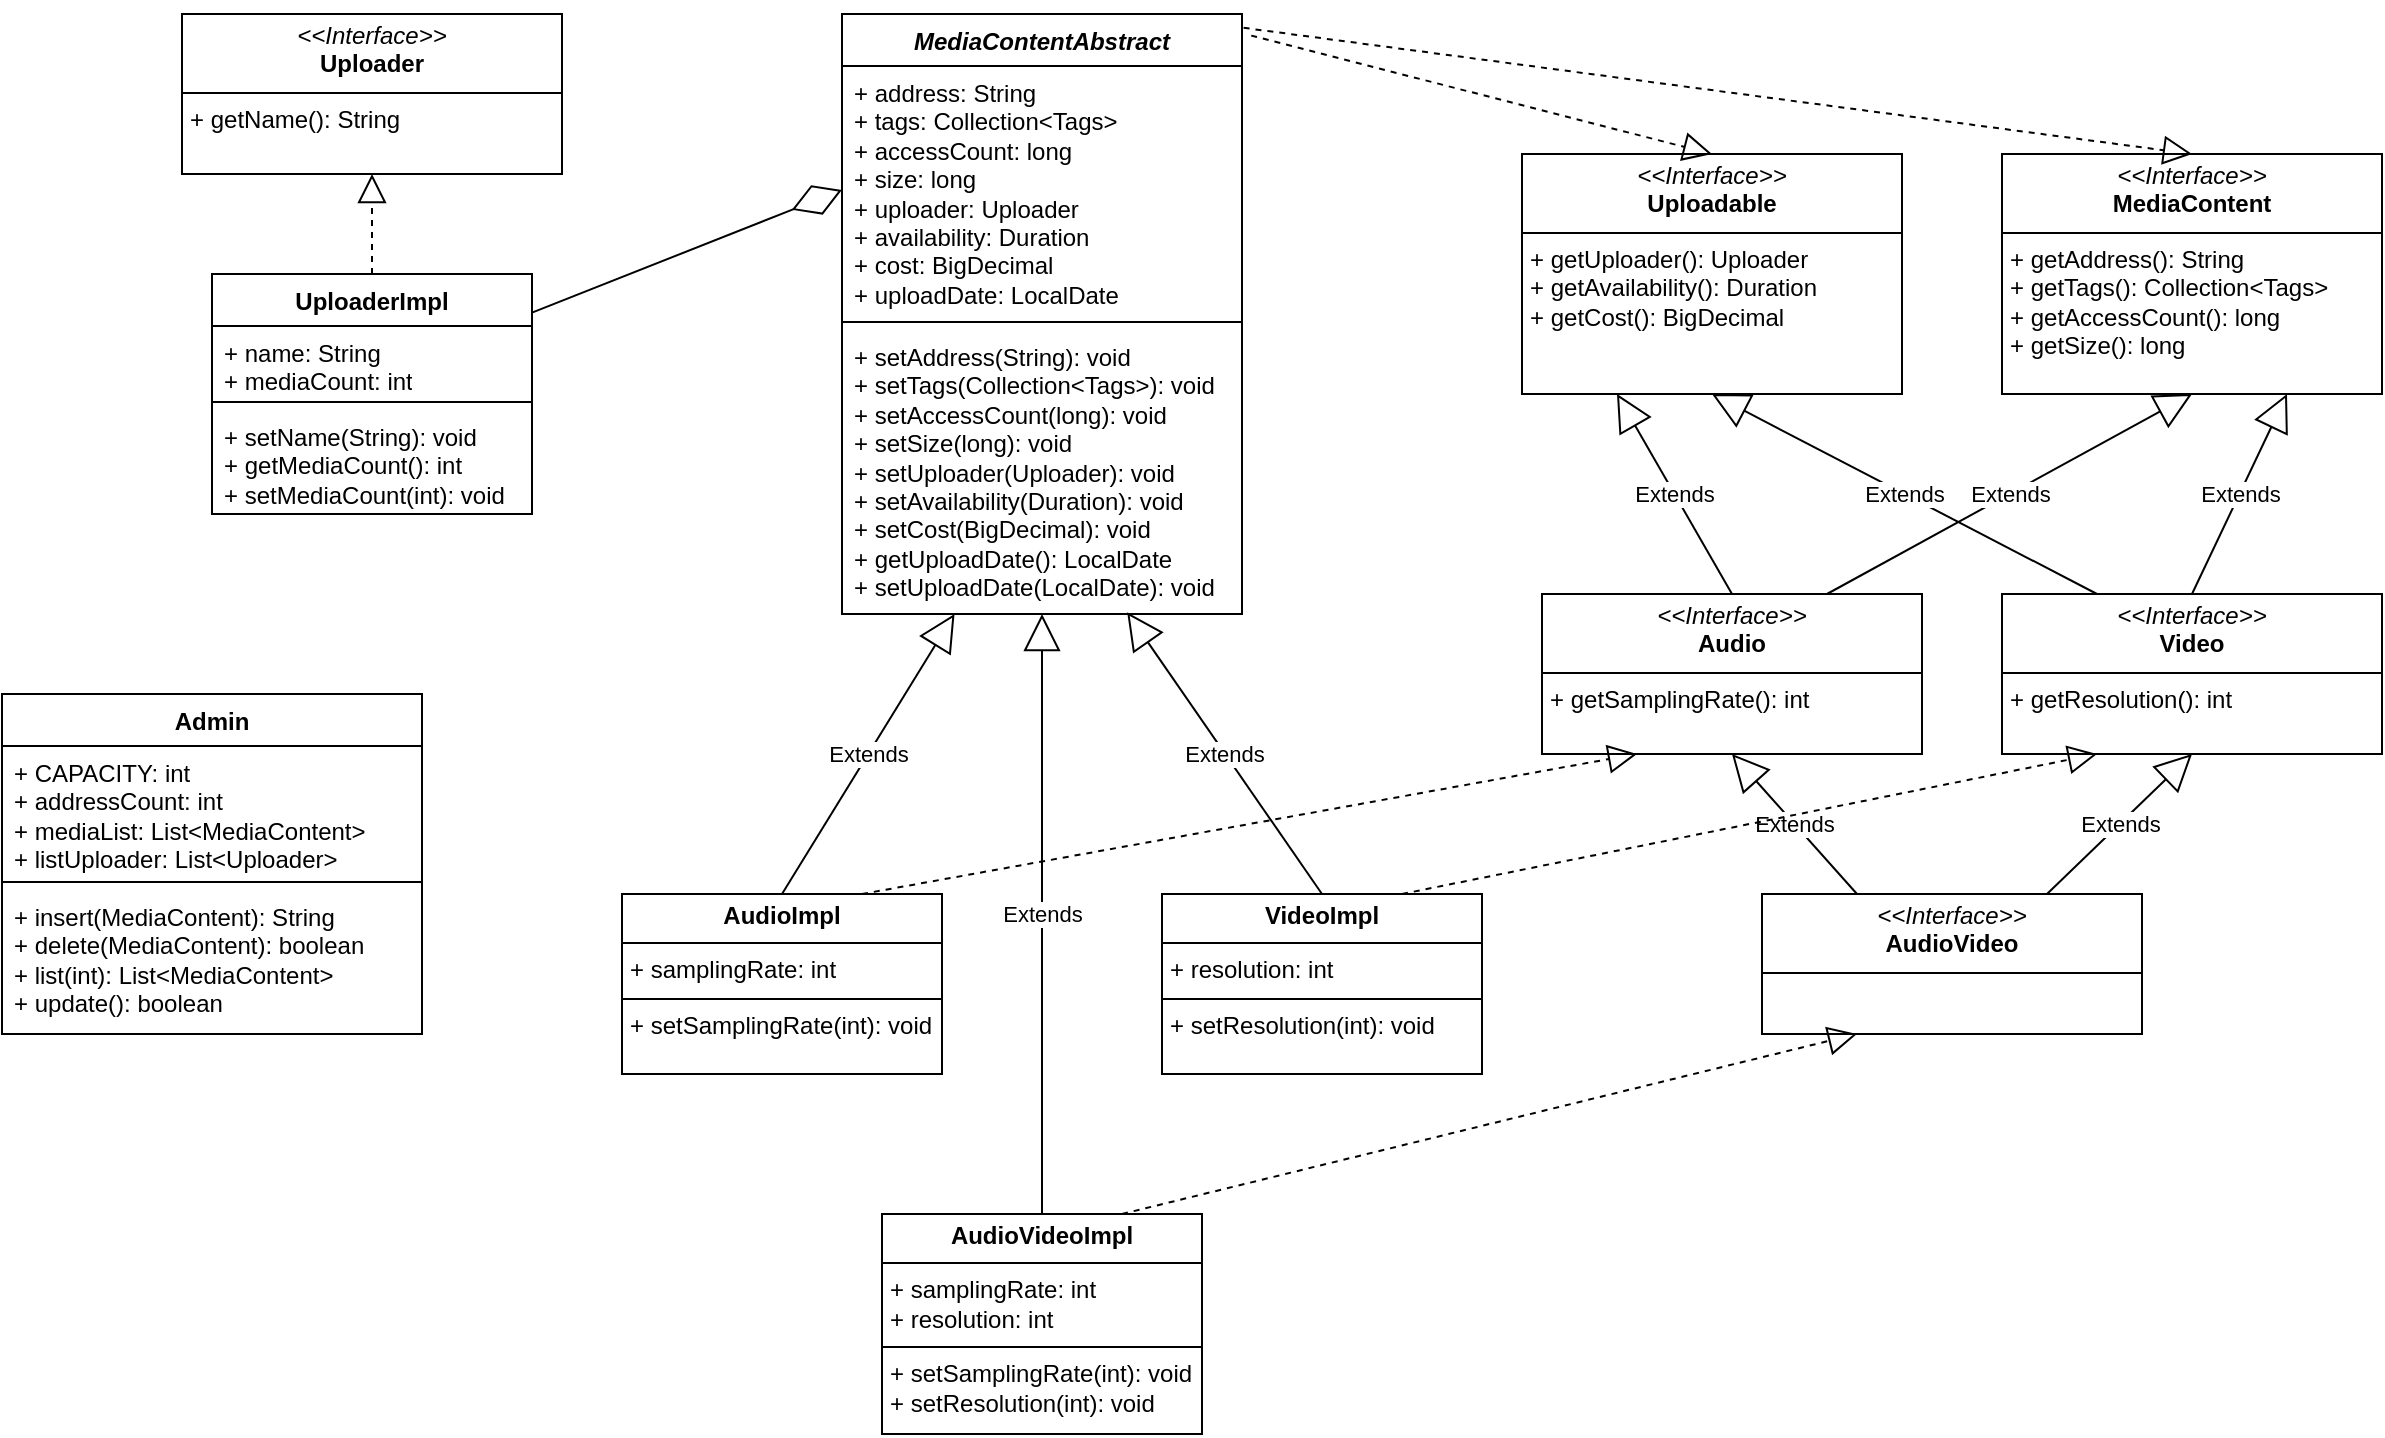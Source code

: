 <mxfile version="24.2.3" type="github">
  <diagram name="Page-1" id="6133507b-19e7-1e82-6fc7-422aa6c4b21f">
    <mxGraphModel dx="1073" dy="752" grid="1" gridSize="10" guides="1" tooltips="1" connect="1" arrows="1" fold="1" page="1" pageScale="1" pageWidth="1100" pageHeight="850" background="none" math="0" shadow="0">
      <root>
        <mxCell id="0" />
        <mxCell id="1" parent="0" />
        <mxCell id="_g1rf_pFKd1Ed4MJNkNQ-1" value="&lt;p style=&quot;margin:0px;margin-top:4px;text-align:center;&quot;&gt;&lt;i&gt;&amp;lt;&amp;lt;Interface&amp;gt;&amp;gt;&lt;/i&gt;&lt;br&gt;&lt;b&gt;MediaContent&lt;/b&gt;&lt;/p&gt;&lt;hr size=&quot;1&quot; style=&quot;border-style:solid;&quot;&gt;&lt;p style=&quot;margin:0px;margin-left:4px;&quot;&gt;&lt;/p&gt;&lt;p style=&quot;margin:0px;margin-left:4px;&quot;&gt;+ getAddress(): String&lt;br&gt;+ getTags(): Collection&amp;lt;Tags&amp;gt;&lt;/p&gt;&lt;p style=&quot;margin:0px;margin-left:4px;&quot;&gt;+ getAccessCount(): long&lt;/p&gt;&lt;p style=&quot;margin:0px;margin-left:4px;&quot;&gt;+ getSize(): long&lt;/p&gt;" style="verticalAlign=top;align=left;overflow=fill;html=1;whiteSpace=wrap;" parent="1" vertex="1">
          <mxGeometry x="1840" y="100" width="190" height="120" as="geometry" />
        </mxCell>
        <mxCell id="_g1rf_pFKd1Ed4MJNkNQ-2" value="&lt;p style=&quot;margin:0px;margin-top:4px;text-align:center;&quot;&gt;&lt;i&gt;&amp;lt;&amp;lt;Interface&amp;gt;&amp;gt;&lt;/i&gt;&lt;br&gt;&lt;b&gt;Audio&lt;/b&gt;&lt;/p&gt;&lt;hr size=&quot;1&quot; style=&quot;border-style:solid;&quot;&gt;&lt;p style=&quot;margin:0px;margin-left:4px;&quot;&gt;+ getSamplingRate(): int&lt;br&gt;&lt;/p&gt;" style="verticalAlign=top;align=left;overflow=fill;html=1;whiteSpace=wrap;" parent="1" vertex="1">
          <mxGeometry x="1610" y="320" width="190" height="80" as="geometry" />
        </mxCell>
        <mxCell id="_g1rf_pFKd1Ed4MJNkNQ-3" value="&lt;p style=&quot;margin:0px;margin-top:4px;text-align:center;&quot;&gt;&lt;i&gt;&amp;lt;&amp;lt;Interface&amp;gt;&amp;gt;&lt;/i&gt;&lt;br&gt;&lt;b&gt;Video&lt;/b&gt;&lt;/p&gt;&lt;hr size=&quot;1&quot; style=&quot;border-style:solid;&quot;&gt;&lt;p style=&quot;margin:0px;margin-left:4px;&quot;&gt;+ getResolution(): int&lt;br&gt;&lt;/p&gt;" style="verticalAlign=top;align=left;overflow=fill;html=1;whiteSpace=wrap;" parent="1" vertex="1">
          <mxGeometry x="1840" y="320" width="190" height="80" as="geometry" />
        </mxCell>
        <mxCell id="_g1rf_pFKd1Ed4MJNkNQ-4" value="&lt;p style=&quot;margin:0px;margin-top:4px;text-align:center;&quot;&gt;&lt;i&gt;&amp;lt;&amp;lt;Interface&amp;gt;&amp;gt;&lt;/i&gt;&lt;br&gt;&lt;b&gt;AudioVideo&lt;/b&gt;&lt;/p&gt;&lt;hr size=&quot;1&quot; style=&quot;border-style:solid;&quot;&gt;&lt;p style=&quot;margin:0px;margin-left:4px;&quot;&gt;&lt;br&gt;&lt;/p&gt;" style="verticalAlign=top;align=left;overflow=fill;html=1;whiteSpace=wrap;" parent="1" vertex="1">
          <mxGeometry x="1720" y="470" width="190" height="70" as="geometry" />
        </mxCell>
        <mxCell id="_g1rf_pFKd1Ed4MJNkNQ-5" value="&lt;p style=&quot;margin:0px;margin-top:4px;text-align:center;&quot;&gt;&lt;i&gt;&amp;lt;&amp;lt;Interface&amp;gt;&amp;gt;&lt;/i&gt;&lt;br&gt;&lt;b&gt;Uploadable&lt;/b&gt;&lt;/p&gt;&lt;hr size=&quot;1&quot; style=&quot;border-style:solid;&quot;&gt;&lt;p style=&quot;margin:0px;margin-left:4px;&quot;&gt;&lt;/p&gt;&lt;p style=&quot;margin:0px;margin-left:4px;&quot;&gt;+ getUploader(): Uploader&lt;br&gt;+ getAvailability(): Duration&lt;/p&gt;&lt;p style=&quot;margin:0px;margin-left:4px;&quot;&gt;+ getCost(): BigDecimal&lt;/p&gt;" style="verticalAlign=top;align=left;overflow=fill;html=1;whiteSpace=wrap;" parent="1" vertex="1">
          <mxGeometry x="1600" y="100" width="190" height="120" as="geometry" />
        </mxCell>
        <mxCell id="_g1rf_pFKd1Ed4MJNkNQ-6" value="Extends" style="endArrow=block;endSize=16;endFill=0;html=1;rounded=0;entryX=0.25;entryY=1;entryDx=0;entryDy=0;exitX=0.5;exitY=0;exitDx=0;exitDy=0;" parent="1" source="_g1rf_pFKd1Ed4MJNkNQ-2" target="_g1rf_pFKd1Ed4MJNkNQ-5" edge="1">
          <mxGeometry width="160" relative="1" as="geometry">
            <mxPoint x="1610" y="460" as="sourcePoint" />
            <mxPoint x="1720" y="360" as="targetPoint" />
          </mxGeometry>
        </mxCell>
        <mxCell id="_g1rf_pFKd1Ed4MJNkNQ-8" value="Extends" style="endArrow=block;endSize=16;endFill=0;html=1;rounded=0;entryX=0.5;entryY=1;entryDx=0;entryDy=0;exitX=0.25;exitY=0;exitDx=0;exitDy=0;" parent="1" source="_g1rf_pFKd1Ed4MJNkNQ-3" target="_g1rf_pFKd1Ed4MJNkNQ-5" edge="1">
          <mxGeometry width="160" relative="1" as="geometry">
            <mxPoint x="1560" y="360" as="sourcePoint" />
            <mxPoint x="1720" y="360" as="targetPoint" />
          </mxGeometry>
        </mxCell>
        <mxCell id="_g1rf_pFKd1Ed4MJNkNQ-9" value="Extends" style="endArrow=block;endSize=16;endFill=0;html=1;rounded=0;entryX=0.5;entryY=1;entryDx=0;entryDy=0;exitX=0.75;exitY=0;exitDx=0;exitDy=0;" parent="1" source="_g1rf_pFKd1Ed4MJNkNQ-2" target="_g1rf_pFKd1Ed4MJNkNQ-1" edge="1">
          <mxGeometry width="160" relative="1" as="geometry">
            <mxPoint x="1560" y="360" as="sourcePoint" />
            <mxPoint x="1720" y="360" as="targetPoint" />
          </mxGeometry>
        </mxCell>
        <mxCell id="_g1rf_pFKd1Ed4MJNkNQ-10" value="Extends" style="endArrow=block;endSize=16;endFill=0;html=1;rounded=0;entryX=0.75;entryY=1;entryDx=0;entryDy=0;exitX=0.5;exitY=0;exitDx=0;exitDy=0;" parent="1" source="_g1rf_pFKd1Ed4MJNkNQ-3" target="_g1rf_pFKd1Ed4MJNkNQ-1" edge="1">
          <mxGeometry width="160" relative="1" as="geometry">
            <mxPoint x="1560" y="360" as="sourcePoint" />
            <mxPoint x="1720" y="360" as="targetPoint" />
          </mxGeometry>
        </mxCell>
        <mxCell id="_g1rf_pFKd1Ed4MJNkNQ-11" value="Extends" style="endArrow=block;endSize=16;endFill=0;html=1;rounded=0;entryX=0.5;entryY=1;entryDx=0;entryDy=0;exitX=0.25;exitY=0;exitDx=0;exitDy=0;" parent="1" source="_g1rf_pFKd1Ed4MJNkNQ-4" target="_g1rf_pFKd1Ed4MJNkNQ-2" edge="1">
          <mxGeometry width="160" relative="1" as="geometry">
            <mxPoint x="1560" y="360" as="sourcePoint" />
            <mxPoint x="1720" y="360" as="targetPoint" />
          </mxGeometry>
        </mxCell>
        <mxCell id="_g1rf_pFKd1Ed4MJNkNQ-12" value="Extends" style="endArrow=block;endSize=16;endFill=0;html=1;rounded=0;entryX=0.5;entryY=1;entryDx=0;entryDy=0;exitX=0.75;exitY=0;exitDx=0;exitDy=0;" parent="1" source="_g1rf_pFKd1Ed4MJNkNQ-4" target="_g1rf_pFKd1Ed4MJNkNQ-3" edge="1">
          <mxGeometry width="160" relative="1" as="geometry">
            <mxPoint x="1560" y="360" as="sourcePoint" />
            <mxPoint x="1720" y="360" as="targetPoint" />
          </mxGeometry>
        </mxCell>
        <mxCell id="_g1rf_pFKd1Ed4MJNkNQ-13" value="&lt;p style=&quot;margin:0px;margin-top:4px;text-align:center;&quot;&gt;&lt;i&gt;&amp;lt;&amp;lt;Interface&amp;gt;&amp;gt;&lt;/i&gt;&lt;br&gt;&lt;b&gt;Uploader&lt;/b&gt;&lt;/p&gt;&lt;hr size=&quot;1&quot; style=&quot;border-style:solid;&quot;&gt;&lt;p style=&quot;margin:0px;margin-left:4px;&quot;&gt;+ getName(): String&lt;br&gt;&lt;/p&gt;" style="verticalAlign=top;align=left;overflow=fill;html=1;whiteSpace=wrap;" parent="1" vertex="1">
          <mxGeometry x="930" y="30" width="190" height="80" as="geometry" />
        </mxCell>
        <mxCell id="nknM8wxPxXXfrUaLq7Xt-1" value="Admin" style="swimlane;fontStyle=1;align=center;verticalAlign=top;childLayout=stackLayout;horizontal=1;startSize=26;horizontalStack=0;resizeParent=1;resizeParentMax=0;resizeLast=0;collapsible=1;marginBottom=0;whiteSpace=wrap;html=1;" vertex="1" parent="1">
          <mxGeometry x="840" y="370" width="210" height="170" as="geometry" />
        </mxCell>
        <mxCell id="nknM8wxPxXXfrUaLq7Xt-2" value="+ CAPACITY: int&lt;div&gt;+ addressCount: int&lt;/div&gt;&lt;div&gt;+ mediaList: List&amp;lt;MediaContent&amp;gt;&lt;/div&gt;&lt;div&gt;+ listUploader: List&amp;lt;Uploader&amp;gt;&lt;/div&gt;" style="text;strokeColor=none;fillColor=none;align=left;verticalAlign=top;spacingLeft=4;spacingRight=4;overflow=hidden;rotatable=0;points=[[0,0.5],[1,0.5]];portConstraint=eastwest;whiteSpace=wrap;html=1;" vertex="1" parent="nknM8wxPxXXfrUaLq7Xt-1">
          <mxGeometry y="26" width="210" height="64" as="geometry" />
        </mxCell>
        <mxCell id="nknM8wxPxXXfrUaLq7Xt-3" value="" style="line;strokeWidth=1;fillColor=none;align=left;verticalAlign=middle;spacingTop=-1;spacingLeft=3;spacingRight=3;rotatable=0;labelPosition=right;points=[];portConstraint=eastwest;strokeColor=inherit;" vertex="1" parent="nknM8wxPxXXfrUaLq7Xt-1">
          <mxGeometry y="90" width="210" height="8" as="geometry" />
        </mxCell>
        <mxCell id="nknM8wxPxXXfrUaLq7Xt-4" value="+ insert(MediaContent): String&lt;div&gt;+ delete(MediaContent): boolean&lt;/div&gt;&lt;div&gt;+ list(int): List&amp;lt;MediaContent&amp;gt;&lt;/div&gt;&lt;div&gt;+ update(): boolean&lt;/div&gt;" style="text;strokeColor=none;fillColor=none;align=left;verticalAlign=top;spacingLeft=4;spacingRight=4;overflow=hidden;rotatable=0;points=[[0,0.5],[1,0.5]];portConstraint=eastwest;whiteSpace=wrap;html=1;" vertex="1" parent="nknM8wxPxXXfrUaLq7Xt-1">
          <mxGeometry y="98" width="210" height="72" as="geometry" />
        </mxCell>
        <mxCell id="nknM8wxPxXXfrUaLq7Xt-6" value="&lt;i&gt;MediaContentAbstract&lt;/i&gt;" style="swimlane;fontStyle=1;align=center;verticalAlign=top;childLayout=stackLayout;horizontal=1;startSize=26;horizontalStack=0;resizeParent=1;resizeParentMax=0;resizeLast=0;collapsible=1;marginBottom=0;whiteSpace=wrap;html=1;" vertex="1" parent="1">
          <mxGeometry x="1260" y="30" width="200" height="300" as="geometry" />
        </mxCell>
        <mxCell id="nknM8wxPxXXfrUaLq7Xt-7" value="+ address: String&lt;div&gt;+ tags: Collection&amp;lt;Tags&amp;gt;&lt;/div&gt;&lt;div&gt;+ accessCount: long&lt;/div&gt;&lt;div&gt;+ size: long&lt;/div&gt;&lt;div&gt;+ uploader: Uploader&lt;/div&gt;&lt;div&gt;+ availability: Duration&lt;/div&gt;&lt;div&gt;+ cost: BigDecimal&lt;/div&gt;&lt;div&gt;+ uploadDate: LocalDate&lt;/div&gt;" style="text;strokeColor=none;fillColor=none;align=left;verticalAlign=top;spacingLeft=4;spacingRight=4;overflow=hidden;rotatable=0;points=[[0,0.5],[1,0.5]];portConstraint=eastwest;whiteSpace=wrap;html=1;" vertex="1" parent="nknM8wxPxXXfrUaLq7Xt-6">
          <mxGeometry y="26" width="200" height="124" as="geometry" />
        </mxCell>
        <mxCell id="nknM8wxPxXXfrUaLq7Xt-8" value="" style="line;strokeWidth=1;fillColor=none;align=left;verticalAlign=middle;spacingTop=-1;spacingLeft=3;spacingRight=3;rotatable=0;labelPosition=right;points=[];portConstraint=eastwest;strokeColor=inherit;" vertex="1" parent="nknM8wxPxXXfrUaLq7Xt-6">
          <mxGeometry y="150" width="200" height="8" as="geometry" />
        </mxCell>
        <mxCell id="nknM8wxPxXXfrUaLq7Xt-9" value="+ setAddress(String): void&lt;div&gt;+ setTags(Collection&amp;lt;Tags&amp;gt;): void&lt;/div&gt;&lt;div&gt;+ setAccessCount(long): void&lt;/div&gt;&lt;div&gt;+ setSize(long): void&lt;/div&gt;&lt;div&gt;+ setUploader(Uploader): void&lt;/div&gt;&lt;div&gt;+ setAvailability(Duration): void&lt;/div&gt;&lt;div&gt;+ setCost(BigDecimal): void&lt;/div&gt;&lt;div&gt;+ getUploadDate(): LocalDate&lt;/div&gt;&lt;div&gt;+ setUploadDate(LocalDate): void&lt;/div&gt;" style="text;strokeColor=none;fillColor=none;align=left;verticalAlign=top;spacingLeft=4;spacingRight=4;overflow=hidden;rotatable=0;points=[[0,0.5],[1,0.5]];portConstraint=eastwest;whiteSpace=wrap;html=1;" vertex="1" parent="nknM8wxPxXXfrUaLq7Xt-6">
          <mxGeometry y="158" width="200" height="142" as="geometry" />
        </mxCell>
        <mxCell id="nknM8wxPxXXfrUaLq7Xt-10" value="" style="endArrow=block;dashed=1;endFill=0;endSize=12;html=1;rounded=0;entryX=0.5;entryY=0;entryDx=0;entryDy=0;exitX=1.023;exitY=0.036;exitDx=0;exitDy=0;exitPerimeter=0;" edge="1" parent="1" source="nknM8wxPxXXfrUaLq7Xt-6" target="_g1rf_pFKd1Ed4MJNkNQ-5">
          <mxGeometry width="160" relative="1" as="geometry">
            <mxPoint x="1470" y="-110" as="sourcePoint" />
            <mxPoint x="1540" y="120" as="targetPoint" />
          </mxGeometry>
        </mxCell>
        <mxCell id="nknM8wxPxXXfrUaLq7Xt-11" value="" style="endArrow=block;dashed=1;endFill=0;endSize=12;html=1;rounded=0;exitX=1.004;exitY=-0.154;exitDx=0;exitDy=0;exitPerimeter=0;entryX=0.5;entryY=0;entryDx=0;entryDy=0;" edge="1" parent="1" source="nknM8wxPxXXfrUaLq7Xt-7" target="_g1rf_pFKd1Ed4MJNkNQ-1">
          <mxGeometry width="160" relative="1" as="geometry">
            <mxPoint x="1380" y="120" as="sourcePoint" />
            <mxPoint x="1540" y="120" as="targetPoint" />
          </mxGeometry>
        </mxCell>
        <mxCell id="nknM8wxPxXXfrUaLq7Xt-12" value="&lt;p style=&quot;margin:0px;margin-top:4px;text-align:center;&quot;&gt;&lt;b&gt;AudioImpl&lt;/b&gt;&lt;/p&gt;&lt;hr size=&quot;1&quot; style=&quot;border-style:solid;&quot;&gt;&lt;p style=&quot;margin:0px;margin-left:4px;&quot;&gt;+ samplingRate: int&lt;/p&gt;&lt;hr size=&quot;1&quot; style=&quot;border-style:solid;&quot;&gt;&lt;p style=&quot;margin:0px;margin-left:4px;&quot;&gt;+ setSamplingRate(int): void&lt;/p&gt;" style="verticalAlign=top;align=left;overflow=fill;html=1;whiteSpace=wrap;" vertex="1" parent="1">
          <mxGeometry x="1150" y="470" width="160" height="90" as="geometry" />
        </mxCell>
        <mxCell id="nknM8wxPxXXfrUaLq7Xt-13" value="&lt;p style=&quot;margin:0px;margin-top:4px;text-align:center;&quot;&gt;&lt;b&gt;VideoImpl&lt;/b&gt;&lt;/p&gt;&lt;hr size=&quot;1&quot; style=&quot;border-style:solid;&quot;&gt;&lt;p style=&quot;margin:0px;margin-left:4px;&quot;&gt;+ resolution: int&lt;/p&gt;&lt;hr size=&quot;1&quot; style=&quot;border-style:solid;&quot;&gt;&lt;p style=&quot;margin:0px;margin-left:4px;&quot;&gt;+ setResolution(int): void&lt;/p&gt;" style="verticalAlign=top;align=left;overflow=fill;html=1;whiteSpace=wrap;" vertex="1" parent="1">
          <mxGeometry x="1420" y="470" width="160" height="90" as="geometry" />
        </mxCell>
        <mxCell id="nknM8wxPxXXfrUaLq7Xt-14" value="&lt;p style=&quot;margin:0px;margin-top:4px;text-align:center;&quot;&gt;&lt;b&gt;AudioVideoImpl&lt;/b&gt;&lt;/p&gt;&lt;hr size=&quot;1&quot; style=&quot;border-style:solid;&quot;&gt;&lt;p style=&quot;margin:0px;margin-left:4px;&quot;&gt;+ samplingRate: int&lt;/p&gt;&lt;p style=&quot;margin:0px;margin-left:4px;&quot;&gt;+ resolution: int&lt;/p&gt;&lt;hr size=&quot;1&quot; style=&quot;border-style:solid;&quot;&gt;&lt;p style=&quot;margin:0px;margin-left:4px;&quot;&gt;+ setSamplingRate(int): void&lt;/p&gt;&lt;p style=&quot;margin:0px;margin-left:4px;&quot;&gt;+ setResolution(int): void&lt;/p&gt;" style="verticalAlign=top;align=left;overflow=fill;html=1;whiteSpace=wrap;" vertex="1" parent="1">
          <mxGeometry x="1280" y="630" width="160" height="110" as="geometry" />
        </mxCell>
        <mxCell id="nknM8wxPxXXfrUaLq7Xt-15" value="" style="endArrow=block;dashed=1;endFill=0;endSize=12;html=1;rounded=0;entryX=0.25;entryY=1;entryDx=0;entryDy=0;exitX=0.75;exitY=0;exitDx=0;exitDy=0;" edge="1" parent="1" source="nknM8wxPxXXfrUaLq7Xt-12" target="_g1rf_pFKd1Ed4MJNkNQ-2">
          <mxGeometry width="160" relative="1" as="geometry">
            <mxPoint x="1290" y="360" as="sourcePoint" />
            <mxPoint x="1450" y="360" as="targetPoint" />
          </mxGeometry>
        </mxCell>
        <mxCell id="nknM8wxPxXXfrUaLq7Xt-16" value="" style="endArrow=block;dashed=1;endFill=0;endSize=12;html=1;rounded=0;entryX=0.25;entryY=1;entryDx=0;entryDy=0;exitX=0.75;exitY=0;exitDx=0;exitDy=0;" edge="1" parent="1" source="nknM8wxPxXXfrUaLq7Xt-13" target="_g1rf_pFKd1Ed4MJNkNQ-3">
          <mxGeometry width="160" relative="1" as="geometry">
            <mxPoint x="1290" y="360" as="sourcePoint" />
            <mxPoint x="1450" y="360" as="targetPoint" />
          </mxGeometry>
        </mxCell>
        <mxCell id="nknM8wxPxXXfrUaLq7Xt-17" value="" style="endArrow=block;dashed=1;endFill=0;endSize=12;html=1;rounded=0;entryX=0.25;entryY=1;entryDx=0;entryDy=0;exitX=0.75;exitY=0;exitDx=0;exitDy=0;" edge="1" parent="1" source="nknM8wxPxXXfrUaLq7Xt-14" target="_g1rf_pFKd1Ed4MJNkNQ-4">
          <mxGeometry width="160" relative="1" as="geometry">
            <mxPoint x="1290" y="380" as="sourcePoint" />
            <mxPoint x="1450" y="380" as="targetPoint" />
          </mxGeometry>
        </mxCell>
        <mxCell id="nknM8wxPxXXfrUaLq7Xt-18" value="Extends" style="endArrow=block;endSize=16;endFill=0;html=1;rounded=0;exitX=0.5;exitY=0;exitDx=0;exitDy=0;" edge="1" parent="1" source="nknM8wxPxXXfrUaLq7Xt-12" target="nknM8wxPxXXfrUaLq7Xt-9">
          <mxGeometry width="160" relative="1" as="geometry">
            <mxPoint x="1290" y="380" as="sourcePoint" />
            <mxPoint x="1450" y="380" as="targetPoint" />
          </mxGeometry>
        </mxCell>
        <mxCell id="nknM8wxPxXXfrUaLq7Xt-19" value="Extends" style="endArrow=block;endSize=16;endFill=0;html=1;rounded=0;exitX=0.5;exitY=0;exitDx=0;exitDy=0;entryX=0.713;entryY=0.994;entryDx=0;entryDy=0;entryPerimeter=0;" edge="1" parent="1" source="nknM8wxPxXXfrUaLq7Xt-13" target="nknM8wxPxXXfrUaLq7Xt-9">
          <mxGeometry width="160" relative="1" as="geometry">
            <mxPoint x="1290" y="380" as="sourcePoint" />
            <mxPoint x="1370" y="290" as="targetPoint" />
          </mxGeometry>
        </mxCell>
        <mxCell id="nknM8wxPxXXfrUaLq7Xt-20" value="Extends" style="endArrow=block;endSize=16;endFill=0;html=1;rounded=0;exitX=0.5;exitY=0;exitDx=0;exitDy=0;" edge="1" parent="1" source="nknM8wxPxXXfrUaLq7Xt-14">
          <mxGeometry width="160" relative="1" as="geometry">
            <mxPoint x="1320" y="380" as="sourcePoint" />
            <mxPoint x="1360" y="330" as="targetPoint" />
          </mxGeometry>
        </mxCell>
        <mxCell id="nknM8wxPxXXfrUaLq7Xt-21" value="UploaderImpl" style="swimlane;fontStyle=1;align=center;verticalAlign=top;childLayout=stackLayout;horizontal=1;startSize=26;horizontalStack=0;resizeParent=1;resizeParentMax=0;resizeLast=0;collapsible=1;marginBottom=0;whiteSpace=wrap;html=1;" vertex="1" parent="1">
          <mxGeometry x="945" y="160" width="160" height="120" as="geometry" />
        </mxCell>
        <mxCell id="nknM8wxPxXXfrUaLq7Xt-22" value="+ name: String&lt;div&gt;+ mediaCount: int&lt;/div&gt;" style="text;strokeColor=none;fillColor=none;align=left;verticalAlign=top;spacingLeft=4;spacingRight=4;overflow=hidden;rotatable=0;points=[[0,0.5],[1,0.5]];portConstraint=eastwest;whiteSpace=wrap;html=1;" vertex="1" parent="nknM8wxPxXXfrUaLq7Xt-21">
          <mxGeometry y="26" width="160" height="34" as="geometry" />
        </mxCell>
        <mxCell id="nknM8wxPxXXfrUaLq7Xt-23" value="" style="line;strokeWidth=1;fillColor=none;align=left;verticalAlign=middle;spacingTop=-1;spacingLeft=3;spacingRight=3;rotatable=0;labelPosition=right;points=[];portConstraint=eastwest;strokeColor=inherit;" vertex="1" parent="nknM8wxPxXXfrUaLq7Xt-21">
          <mxGeometry y="60" width="160" height="8" as="geometry" />
        </mxCell>
        <mxCell id="nknM8wxPxXXfrUaLq7Xt-24" value="+ setName(String): void&lt;div&gt;+ getMediaCount(): int&lt;/div&gt;&lt;div&gt;+ setMediaCount(int): void&lt;/div&gt;" style="text;strokeColor=none;fillColor=none;align=left;verticalAlign=top;spacingLeft=4;spacingRight=4;overflow=hidden;rotatable=0;points=[[0,0.5],[1,0.5]];portConstraint=eastwest;whiteSpace=wrap;html=1;" vertex="1" parent="nknM8wxPxXXfrUaLq7Xt-21">
          <mxGeometry y="68" width="160" height="52" as="geometry" />
        </mxCell>
        <mxCell id="nknM8wxPxXXfrUaLq7Xt-25" value="" style="endArrow=block;dashed=1;endFill=0;endSize=12;html=1;rounded=0;entryX=0.5;entryY=1;entryDx=0;entryDy=0;exitX=0.5;exitY=0;exitDx=0;exitDy=0;" edge="1" parent="1" source="nknM8wxPxXXfrUaLq7Xt-21" target="_g1rf_pFKd1Ed4MJNkNQ-13">
          <mxGeometry width="160" relative="1" as="geometry">
            <mxPoint x="1220" y="390" as="sourcePoint" />
            <mxPoint x="1380" y="390" as="targetPoint" />
          </mxGeometry>
        </mxCell>
        <mxCell id="nknM8wxPxXXfrUaLq7Xt-26" value="" style="endArrow=diamondThin;endFill=0;endSize=24;html=1;rounded=0;entryX=0;entryY=0.5;entryDx=0;entryDy=0;" edge="1" parent="1" target="nknM8wxPxXXfrUaLq7Xt-7">
          <mxGeometry width="160" relative="1" as="geometry">
            <mxPoint x="1105" y="179.33" as="sourcePoint" />
            <mxPoint x="1265" y="179.33" as="targetPoint" />
          </mxGeometry>
        </mxCell>
      </root>
    </mxGraphModel>
  </diagram>
</mxfile>

